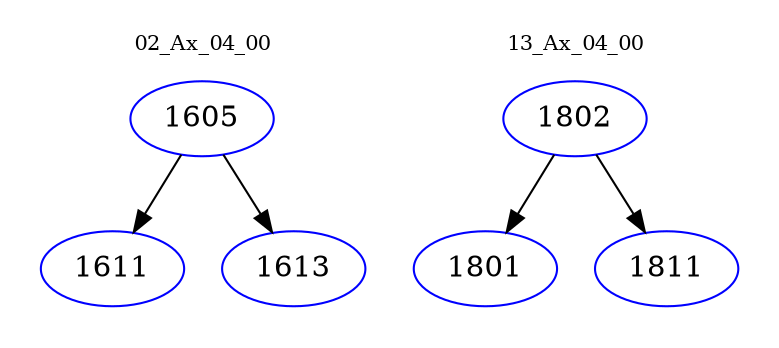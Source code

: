 digraph{
subgraph cluster_0 {
color = white
label = "02_Ax_04_00";
fontsize=10;
T0_1605 [label="1605", color="blue"]
T0_1605 -> T0_1611 [color="black"]
T0_1611 [label="1611", color="blue"]
T0_1605 -> T0_1613 [color="black"]
T0_1613 [label="1613", color="blue"]
}
subgraph cluster_1 {
color = white
label = "13_Ax_04_00";
fontsize=10;
T1_1802 [label="1802", color="blue"]
T1_1802 -> T1_1801 [color="black"]
T1_1801 [label="1801", color="blue"]
T1_1802 -> T1_1811 [color="black"]
T1_1811 [label="1811", color="blue"]
}
}
